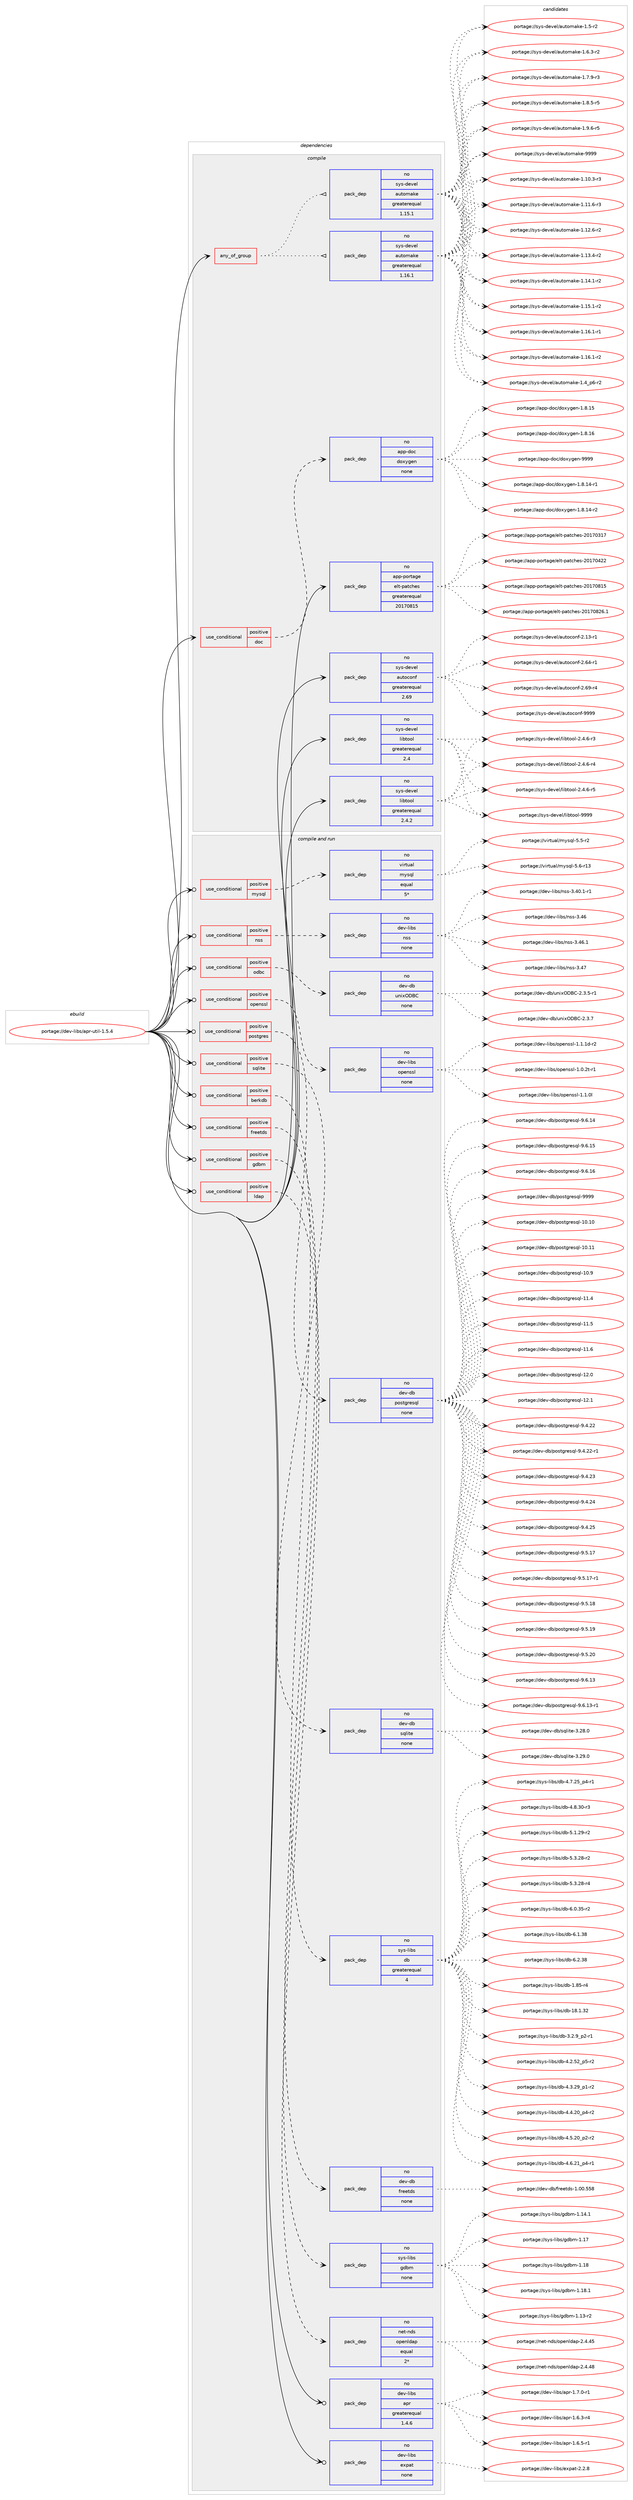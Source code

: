 digraph prolog {

# *************
# Graph options
# *************

newrank=true;
concentrate=true;
compound=true;
graph [rankdir=LR,fontname=Helvetica,fontsize=10,ranksep=1.5];#, ranksep=2.5, nodesep=0.2];
edge  [arrowhead=vee];
node  [fontname=Helvetica,fontsize=10];

# **********
# The ebuild
# **********

subgraph cluster_leftcol {
color=gray;
rank=same;
label=<<i>ebuild</i>>;
id [label="portage://dev-libs/apr-util-1.5.4", color=red, width=4, href="../dev-libs/apr-util-1.5.4.svg"];
}

# ****************
# The dependencies
# ****************

subgraph cluster_midcol {
color=gray;
label=<<i>dependencies</i>>;
subgraph cluster_compile {
fillcolor="#eeeeee";
style=filled;
label=<<i>compile</i>>;
subgraph any2835 {
dependency97700 [label=<<TABLE BORDER="0" CELLBORDER="1" CELLSPACING="0" CELLPADDING="4"><TR><TD CELLPADDING="10">any_of_group</TD></TR></TABLE>>, shape=none, color=red];subgraph pack74445 {
dependency97701 [label=<<TABLE BORDER="0" CELLBORDER="1" CELLSPACING="0" CELLPADDING="4" WIDTH="220"><TR><TD ROWSPAN="6" CELLPADDING="30">pack_dep</TD></TR><TR><TD WIDTH="110">no</TD></TR><TR><TD>sys-devel</TD></TR><TR><TD>automake</TD></TR><TR><TD>greaterequal</TD></TR><TR><TD>1.16.1</TD></TR></TABLE>>, shape=none, color=blue];
}
dependency97700:e -> dependency97701:w [weight=20,style="dotted",arrowhead="oinv"];
subgraph pack74446 {
dependency97702 [label=<<TABLE BORDER="0" CELLBORDER="1" CELLSPACING="0" CELLPADDING="4" WIDTH="220"><TR><TD ROWSPAN="6" CELLPADDING="30">pack_dep</TD></TR><TR><TD WIDTH="110">no</TD></TR><TR><TD>sys-devel</TD></TR><TR><TD>automake</TD></TR><TR><TD>greaterequal</TD></TR><TR><TD>1.15.1</TD></TR></TABLE>>, shape=none, color=blue];
}
dependency97700:e -> dependency97702:w [weight=20,style="dotted",arrowhead="oinv"];
}
id:e -> dependency97700:w [weight=20,style="solid",arrowhead="vee"];
subgraph cond20361 {
dependency97703 [label=<<TABLE BORDER="0" CELLBORDER="1" CELLSPACING="0" CELLPADDING="4"><TR><TD ROWSPAN="3" CELLPADDING="10">use_conditional</TD></TR><TR><TD>positive</TD></TR><TR><TD>doc</TD></TR></TABLE>>, shape=none, color=red];
subgraph pack74447 {
dependency97704 [label=<<TABLE BORDER="0" CELLBORDER="1" CELLSPACING="0" CELLPADDING="4" WIDTH="220"><TR><TD ROWSPAN="6" CELLPADDING="30">pack_dep</TD></TR><TR><TD WIDTH="110">no</TD></TR><TR><TD>app-doc</TD></TR><TR><TD>doxygen</TD></TR><TR><TD>none</TD></TR><TR><TD></TD></TR></TABLE>>, shape=none, color=blue];
}
dependency97703:e -> dependency97704:w [weight=20,style="dashed",arrowhead="vee"];
}
id:e -> dependency97703:w [weight=20,style="solid",arrowhead="vee"];
subgraph pack74448 {
dependency97705 [label=<<TABLE BORDER="0" CELLBORDER="1" CELLSPACING="0" CELLPADDING="4" WIDTH="220"><TR><TD ROWSPAN="6" CELLPADDING="30">pack_dep</TD></TR><TR><TD WIDTH="110">no</TD></TR><TR><TD>app-portage</TD></TR><TR><TD>elt-patches</TD></TR><TR><TD>greaterequal</TD></TR><TR><TD>20170815</TD></TR></TABLE>>, shape=none, color=blue];
}
id:e -> dependency97705:w [weight=20,style="solid",arrowhead="vee"];
subgraph pack74449 {
dependency97706 [label=<<TABLE BORDER="0" CELLBORDER="1" CELLSPACING="0" CELLPADDING="4" WIDTH="220"><TR><TD ROWSPAN="6" CELLPADDING="30">pack_dep</TD></TR><TR><TD WIDTH="110">no</TD></TR><TR><TD>sys-devel</TD></TR><TR><TD>autoconf</TD></TR><TR><TD>greaterequal</TD></TR><TR><TD>2.69</TD></TR></TABLE>>, shape=none, color=blue];
}
id:e -> dependency97706:w [weight=20,style="solid",arrowhead="vee"];
subgraph pack74450 {
dependency97707 [label=<<TABLE BORDER="0" CELLBORDER="1" CELLSPACING="0" CELLPADDING="4" WIDTH="220"><TR><TD ROWSPAN="6" CELLPADDING="30">pack_dep</TD></TR><TR><TD WIDTH="110">no</TD></TR><TR><TD>sys-devel</TD></TR><TR><TD>libtool</TD></TR><TR><TD>greaterequal</TD></TR><TR><TD>2.4</TD></TR></TABLE>>, shape=none, color=blue];
}
id:e -> dependency97707:w [weight=20,style="solid",arrowhead="vee"];
subgraph pack74451 {
dependency97708 [label=<<TABLE BORDER="0" CELLBORDER="1" CELLSPACING="0" CELLPADDING="4" WIDTH="220"><TR><TD ROWSPAN="6" CELLPADDING="30">pack_dep</TD></TR><TR><TD WIDTH="110">no</TD></TR><TR><TD>sys-devel</TD></TR><TR><TD>libtool</TD></TR><TR><TD>greaterequal</TD></TR><TR><TD>2.4.2</TD></TR></TABLE>>, shape=none, color=blue];
}
id:e -> dependency97708:w [weight=20,style="solid",arrowhead="vee"];
}
subgraph cluster_compileandrun {
fillcolor="#eeeeee";
style=filled;
label=<<i>compile and run</i>>;
subgraph cond20362 {
dependency97709 [label=<<TABLE BORDER="0" CELLBORDER="1" CELLSPACING="0" CELLPADDING="4"><TR><TD ROWSPAN="3" CELLPADDING="10">use_conditional</TD></TR><TR><TD>positive</TD></TR><TR><TD>berkdb</TD></TR></TABLE>>, shape=none, color=red];
subgraph pack74452 {
dependency97710 [label=<<TABLE BORDER="0" CELLBORDER="1" CELLSPACING="0" CELLPADDING="4" WIDTH="220"><TR><TD ROWSPAN="6" CELLPADDING="30">pack_dep</TD></TR><TR><TD WIDTH="110">no</TD></TR><TR><TD>sys-libs</TD></TR><TR><TD>db</TD></TR><TR><TD>greaterequal</TD></TR><TR><TD>4</TD></TR></TABLE>>, shape=none, color=blue];
}
dependency97709:e -> dependency97710:w [weight=20,style="dashed",arrowhead="vee"];
}
id:e -> dependency97709:w [weight=20,style="solid",arrowhead="odotvee"];
subgraph cond20363 {
dependency97711 [label=<<TABLE BORDER="0" CELLBORDER="1" CELLSPACING="0" CELLPADDING="4"><TR><TD ROWSPAN="3" CELLPADDING="10">use_conditional</TD></TR><TR><TD>positive</TD></TR><TR><TD>freetds</TD></TR></TABLE>>, shape=none, color=red];
subgraph pack74453 {
dependency97712 [label=<<TABLE BORDER="0" CELLBORDER="1" CELLSPACING="0" CELLPADDING="4" WIDTH="220"><TR><TD ROWSPAN="6" CELLPADDING="30">pack_dep</TD></TR><TR><TD WIDTH="110">no</TD></TR><TR><TD>dev-db</TD></TR><TR><TD>freetds</TD></TR><TR><TD>none</TD></TR><TR><TD></TD></TR></TABLE>>, shape=none, color=blue];
}
dependency97711:e -> dependency97712:w [weight=20,style="dashed",arrowhead="vee"];
}
id:e -> dependency97711:w [weight=20,style="solid",arrowhead="odotvee"];
subgraph cond20364 {
dependency97713 [label=<<TABLE BORDER="0" CELLBORDER="1" CELLSPACING="0" CELLPADDING="4"><TR><TD ROWSPAN="3" CELLPADDING="10">use_conditional</TD></TR><TR><TD>positive</TD></TR><TR><TD>gdbm</TD></TR></TABLE>>, shape=none, color=red];
subgraph pack74454 {
dependency97714 [label=<<TABLE BORDER="0" CELLBORDER="1" CELLSPACING="0" CELLPADDING="4" WIDTH="220"><TR><TD ROWSPAN="6" CELLPADDING="30">pack_dep</TD></TR><TR><TD WIDTH="110">no</TD></TR><TR><TD>sys-libs</TD></TR><TR><TD>gdbm</TD></TR><TR><TD>none</TD></TR><TR><TD></TD></TR></TABLE>>, shape=none, color=blue];
}
dependency97713:e -> dependency97714:w [weight=20,style="dashed",arrowhead="vee"];
}
id:e -> dependency97713:w [weight=20,style="solid",arrowhead="odotvee"];
subgraph cond20365 {
dependency97715 [label=<<TABLE BORDER="0" CELLBORDER="1" CELLSPACING="0" CELLPADDING="4"><TR><TD ROWSPAN="3" CELLPADDING="10">use_conditional</TD></TR><TR><TD>positive</TD></TR><TR><TD>ldap</TD></TR></TABLE>>, shape=none, color=red];
subgraph pack74455 {
dependency97716 [label=<<TABLE BORDER="0" CELLBORDER="1" CELLSPACING="0" CELLPADDING="4" WIDTH="220"><TR><TD ROWSPAN="6" CELLPADDING="30">pack_dep</TD></TR><TR><TD WIDTH="110">no</TD></TR><TR><TD>net-nds</TD></TR><TR><TD>openldap</TD></TR><TR><TD>equal</TD></TR><TR><TD>2*</TD></TR></TABLE>>, shape=none, color=blue];
}
dependency97715:e -> dependency97716:w [weight=20,style="dashed",arrowhead="vee"];
}
id:e -> dependency97715:w [weight=20,style="solid",arrowhead="odotvee"];
subgraph cond20366 {
dependency97717 [label=<<TABLE BORDER="0" CELLBORDER="1" CELLSPACING="0" CELLPADDING="4"><TR><TD ROWSPAN="3" CELLPADDING="10">use_conditional</TD></TR><TR><TD>positive</TD></TR><TR><TD>mysql</TD></TR></TABLE>>, shape=none, color=red];
subgraph pack74456 {
dependency97718 [label=<<TABLE BORDER="0" CELLBORDER="1" CELLSPACING="0" CELLPADDING="4" WIDTH="220"><TR><TD ROWSPAN="6" CELLPADDING="30">pack_dep</TD></TR><TR><TD WIDTH="110">no</TD></TR><TR><TD>virtual</TD></TR><TR><TD>mysql</TD></TR><TR><TD>equal</TD></TR><TR><TD>5*</TD></TR></TABLE>>, shape=none, color=blue];
}
dependency97717:e -> dependency97718:w [weight=20,style="dashed",arrowhead="vee"];
}
id:e -> dependency97717:w [weight=20,style="solid",arrowhead="odotvee"];
subgraph cond20367 {
dependency97719 [label=<<TABLE BORDER="0" CELLBORDER="1" CELLSPACING="0" CELLPADDING="4"><TR><TD ROWSPAN="3" CELLPADDING="10">use_conditional</TD></TR><TR><TD>positive</TD></TR><TR><TD>nss</TD></TR></TABLE>>, shape=none, color=red];
subgraph pack74457 {
dependency97720 [label=<<TABLE BORDER="0" CELLBORDER="1" CELLSPACING="0" CELLPADDING="4" WIDTH="220"><TR><TD ROWSPAN="6" CELLPADDING="30">pack_dep</TD></TR><TR><TD WIDTH="110">no</TD></TR><TR><TD>dev-libs</TD></TR><TR><TD>nss</TD></TR><TR><TD>none</TD></TR><TR><TD></TD></TR></TABLE>>, shape=none, color=blue];
}
dependency97719:e -> dependency97720:w [weight=20,style="dashed",arrowhead="vee"];
}
id:e -> dependency97719:w [weight=20,style="solid",arrowhead="odotvee"];
subgraph cond20368 {
dependency97721 [label=<<TABLE BORDER="0" CELLBORDER="1" CELLSPACING="0" CELLPADDING="4"><TR><TD ROWSPAN="3" CELLPADDING="10">use_conditional</TD></TR><TR><TD>positive</TD></TR><TR><TD>odbc</TD></TR></TABLE>>, shape=none, color=red];
subgraph pack74458 {
dependency97722 [label=<<TABLE BORDER="0" CELLBORDER="1" CELLSPACING="0" CELLPADDING="4" WIDTH="220"><TR><TD ROWSPAN="6" CELLPADDING="30">pack_dep</TD></TR><TR><TD WIDTH="110">no</TD></TR><TR><TD>dev-db</TD></TR><TR><TD>unixODBC</TD></TR><TR><TD>none</TD></TR><TR><TD></TD></TR></TABLE>>, shape=none, color=blue];
}
dependency97721:e -> dependency97722:w [weight=20,style="dashed",arrowhead="vee"];
}
id:e -> dependency97721:w [weight=20,style="solid",arrowhead="odotvee"];
subgraph cond20369 {
dependency97723 [label=<<TABLE BORDER="0" CELLBORDER="1" CELLSPACING="0" CELLPADDING="4"><TR><TD ROWSPAN="3" CELLPADDING="10">use_conditional</TD></TR><TR><TD>positive</TD></TR><TR><TD>openssl</TD></TR></TABLE>>, shape=none, color=red];
subgraph pack74459 {
dependency97724 [label=<<TABLE BORDER="0" CELLBORDER="1" CELLSPACING="0" CELLPADDING="4" WIDTH="220"><TR><TD ROWSPAN="6" CELLPADDING="30">pack_dep</TD></TR><TR><TD WIDTH="110">no</TD></TR><TR><TD>dev-libs</TD></TR><TR><TD>openssl</TD></TR><TR><TD>none</TD></TR><TR><TD></TD></TR></TABLE>>, shape=none, color=blue];
}
dependency97723:e -> dependency97724:w [weight=20,style="dashed",arrowhead="vee"];
}
id:e -> dependency97723:w [weight=20,style="solid",arrowhead="odotvee"];
subgraph cond20370 {
dependency97725 [label=<<TABLE BORDER="0" CELLBORDER="1" CELLSPACING="0" CELLPADDING="4"><TR><TD ROWSPAN="3" CELLPADDING="10">use_conditional</TD></TR><TR><TD>positive</TD></TR><TR><TD>postgres</TD></TR></TABLE>>, shape=none, color=red];
subgraph pack74460 {
dependency97726 [label=<<TABLE BORDER="0" CELLBORDER="1" CELLSPACING="0" CELLPADDING="4" WIDTH="220"><TR><TD ROWSPAN="6" CELLPADDING="30">pack_dep</TD></TR><TR><TD WIDTH="110">no</TD></TR><TR><TD>dev-db</TD></TR><TR><TD>postgresql</TD></TR><TR><TD>none</TD></TR><TR><TD></TD></TR></TABLE>>, shape=none, color=blue];
}
dependency97725:e -> dependency97726:w [weight=20,style="dashed",arrowhead="vee"];
}
id:e -> dependency97725:w [weight=20,style="solid",arrowhead="odotvee"];
subgraph cond20371 {
dependency97727 [label=<<TABLE BORDER="0" CELLBORDER="1" CELLSPACING="0" CELLPADDING="4"><TR><TD ROWSPAN="3" CELLPADDING="10">use_conditional</TD></TR><TR><TD>positive</TD></TR><TR><TD>sqlite</TD></TR></TABLE>>, shape=none, color=red];
subgraph pack74461 {
dependency97728 [label=<<TABLE BORDER="0" CELLBORDER="1" CELLSPACING="0" CELLPADDING="4" WIDTH="220"><TR><TD ROWSPAN="6" CELLPADDING="30">pack_dep</TD></TR><TR><TD WIDTH="110">no</TD></TR><TR><TD>dev-db</TD></TR><TR><TD>sqlite</TD></TR><TR><TD>none</TD></TR><TR><TD></TD></TR></TABLE>>, shape=none, color=blue];
}
dependency97727:e -> dependency97728:w [weight=20,style="dashed",arrowhead="vee"];
}
id:e -> dependency97727:w [weight=20,style="solid",arrowhead="odotvee"];
subgraph pack74462 {
dependency97729 [label=<<TABLE BORDER="0" CELLBORDER="1" CELLSPACING="0" CELLPADDING="4" WIDTH="220"><TR><TD ROWSPAN="6" CELLPADDING="30">pack_dep</TD></TR><TR><TD WIDTH="110">no</TD></TR><TR><TD>dev-libs</TD></TR><TR><TD>apr</TD></TR><TR><TD>greaterequal</TD></TR><TR><TD>1.4.6</TD></TR></TABLE>>, shape=none, color=blue];
}
id:e -> dependency97729:w [weight=20,style="solid",arrowhead="odotvee"];
subgraph pack74463 {
dependency97730 [label=<<TABLE BORDER="0" CELLBORDER="1" CELLSPACING="0" CELLPADDING="4" WIDTH="220"><TR><TD ROWSPAN="6" CELLPADDING="30">pack_dep</TD></TR><TR><TD WIDTH="110">no</TD></TR><TR><TD>dev-libs</TD></TR><TR><TD>expat</TD></TR><TR><TD>none</TD></TR><TR><TD></TD></TR></TABLE>>, shape=none, color=blue];
}
id:e -> dependency97730:w [weight=20,style="solid",arrowhead="odotvee"];
}
subgraph cluster_run {
fillcolor="#eeeeee";
style=filled;
label=<<i>run</i>>;
}
}

# **************
# The candidates
# **************

subgraph cluster_choices {
rank=same;
color=gray;
label=<<i>candidates</i>>;

subgraph choice74445 {
color=black;
nodesep=1;
choiceportage11512111545100101118101108479711711611110997107101454946494846514511451 [label="portage://sys-devel/automake-1.10.3-r3", color=red, width=4,href="../sys-devel/automake-1.10.3-r3.svg"];
choiceportage11512111545100101118101108479711711611110997107101454946494946544511451 [label="portage://sys-devel/automake-1.11.6-r3", color=red, width=4,href="../sys-devel/automake-1.11.6-r3.svg"];
choiceportage11512111545100101118101108479711711611110997107101454946495046544511450 [label="portage://sys-devel/automake-1.12.6-r2", color=red, width=4,href="../sys-devel/automake-1.12.6-r2.svg"];
choiceportage11512111545100101118101108479711711611110997107101454946495146524511450 [label="portage://sys-devel/automake-1.13.4-r2", color=red, width=4,href="../sys-devel/automake-1.13.4-r2.svg"];
choiceportage11512111545100101118101108479711711611110997107101454946495246494511450 [label="portage://sys-devel/automake-1.14.1-r2", color=red, width=4,href="../sys-devel/automake-1.14.1-r2.svg"];
choiceportage11512111545100101118101108479711711611110997107101454946495346494511450 [label="portage://sys-devel/automake-1.15.1-r2", color=red, width=4,href="../sys-devel/automake-1.15.1-r2.svg"];
choiceportage11512111545100101118101108479711711611110997107101454946495446494511449 [label="portage://sys-devel/automake-1.16.1-r1", color=red, width=4,href="../sys-devel/automake-1.16.1-r1.svg"];
choiceportage11512111545100101118101108479711711611110997107101454946495446494511450 [label="portage://sys-devel/automake-1.16.1-r2", color=red, width=4,href="../sys-devel/automake-1.16.1-r2.svg"];
choiceportage115121115451001011181011084797117116111109971071014549465295112544511450 [label="portage://sys-devel/automake-1.4_p6-r2", color=red, width=4,href="../sys-devel/automake-1.4_p6-r2.svg"];
choiceportage11512111545100101118101108479711711611110997107101454946534511450 [label="portage://sys-devel/automake-1.5-r2", color=red, width=4,href="../sys-devel/automake-1.5-r2.svg"];
choiceportage115121115451001011181011084797117116111109971071014549465446514511450 [label="portage://sys-devel/automake-1.6.3-r2", color=red, width=4,href="../sys-devel/automake-1.6.3-r2.svg"];
choiceportage115121115451001011181011084797117116111109971071014549465546574511451 [label="portage://sys-devel/automake-1.7.9-r3", color=red, width=4,href="../sys-devel/automake-1.7.9-r3.svg"];
choiceportage115121115451001011181011084797117116111109971071014549465646534511453 [label="portage://sys-devel/automake-1.8.5-r5", color=red, width=4,href="../sys-devel/automake-1.8.5-r5.svg"];
choiceportage115121115451001011181011084797117116111109971071014549465746544511453 [label="portage://sys-devel/automake-1.9.6-r5", color=red, width=4,href="../sys-devel/automake-1.9.6-r5.svg"];
choiceportage115121115451001011181011084797117116111109971071014557575757 [label="portage://sys-devel/automake-9999", color=red, width=4,href="../sys-devel/automake-9999.svg"];
dependency97701:e -> choiceportage11512111545100101118101108479711711611110997107101454946494846514511451:w [style=dotted,weight="100"];
dependency97701:e -> choiceportage11512111545100101118101108479711711611110997107101454946494946544511451:w [style=dotted,weight="100"];
dependency97701:e -> choiceportage11512111545100101118101108479711711611110997107101454946495046544511450:w [style=dotted,weight="100"];
dependency97701:e -> choiceportage11512111545100101118101108479711711611110997107101454946495146524511450:w [style=dotted,weight="100"];
dependency97701:e -> choiceportage11512111545100101118101108479711711611110997107101454946495246494511450:w [style=dotted,weight="100"];
dependency97701:e -> choiceportage11512111545100101118101108479711711611110997107101454946495346494511450:w [style=dotted,weight="100"];
dependency97701:e -> choiceportage11512111545100101118101108479711711611110997107101454946495446494511449:w [style=dotted,weight="100"];
dependency97701:e -> choiceportage11512111545100101118101108479711711611110997107101454946495446494511450:w [style=dotted,weight="100"];
dependency97701:e -> choiceportage115121115451001011181011084797117116111109971071014549465295112544511450:w [style=dotted,weight="100"];
dependency97701:e -> choiceportage11512111545100101118101108479711711611110997107101454946534511450:w [style=dotted,weight="100"];
dependency97701:e -> choiceportage115121115451001011181011084797117116111109971071014549465446514511450:w [style=dotted,weight="100"];
dependency97701:e -> choiceportage115121115451001011181011084797117116111109971071014549465546574511451:w [style=dotted,weight="100"];
dependency97701:e -> choiceportage115121115451001011181011084797117116111109971071014549465646534511453:w [style=dotted,weight="100"];
dependency97701:e -> choiceportage115121115451001011181011084797117116111109971071014549465746544511453:w [style=dotted,weight="100"];
dependency97701:e -> choiceportage115121115451001011181011084797117116111109971071014557575757:w [style=dotted,weight="100"];
}
subgraph choice74446 {
color=black;
nodesep=1;
choiceportage11512111545100101118101108479711711611110997107101454946494846514511451 [label="portage://sys-devel/automake-1.10.3-r3", color=red, width=4,href="../sys-devel/automake-1.10.3-r3.svg"];
choiceportage11512111545100101118101108479711711611110997107101454946494946544511451 [label="portage://sys-devel/automake-1.11.6-r3", color=red, width=4,href="../sys-devel/automake-1.11.6-r3.svg"];
choiceportage11512111545100101118101108479711711611110997107101454946495046544511450 [label="portage://sys-devel/automake-1.12.6-r2", color=red, width=4,href="../sys-devel/automake-1.12.6-r2.svg"];
choiceportage11512111545100101118101108479711711611110997107101454946495146524511450 [label="portage://sys-devel/automake-1.13.4-r2", color=red, width=4,href="../sys-devel/automake-1.13.4-r2.svg"];
choiceportage11512111545100101118101108479711711611110997107101454946495246494511450 [label="portage://sys-devel/automake-1.14.1-r2", color=red, width=4,href="../sys-devel/automake-1.14.1-r2.svg"];
choiceportage11512111545100101118101108479711711611110997107101454946495346494511450 [label="portage://sys-devel/automake-1.15.1-r2", color=red, width=4,href="../sys-devel/automake-1.15.1-r2.svg"];
choiceportage11512111545100101118101108479711711611110997107101454946495446494511449 [label="portage://sys-devel/automake-1.16.1-r1", color=red, width=4,href="../sys-devel/automake-1.16.1-r1.svg"];
choiceportage11512111545100101118101108479711711611110997107101454946495446494511450 [label="portage://sys-devel/automake-1.16.1-r2", color=red, width=4,href="../sys-devel/automake-1.16.1-r2.svg"];
choiceportage115121115451001011181011084797117116111109971071014549465295112544511450 [label="portage://sys-devel/automake-1.4_p6-r2", color=red, width=4,href="../sys-devel/automake-1.4_p6-r2.svg"];
choiceportage11512111545100101118101108479711711611110997107101454946534511450 [label="portage://sys-devel/automake-1.5-r2", color=red, width=4,href="../sys-devel/automake-1.5-r2.svg"];
choiceportage115121115451001011181011084797117116111109971071014549465446514511450 [label="portage://sys-devel/automake-1.6.3-r2", color=red, width=4,href="../sys-devel/automake-1.6.3-r2.svg"];
choiceportage115121115451001011181011084797117116111109971071014549465546574511451 [label="portage://sys-devel/automake-1.7.9-r3", color=red, width=4,href="../sys-devel/automake-1.7.9-r3.svg"];
choiceportage115121115451001011181011084797117116111109971071014549465646534511453 [label="portage://sys-devel/automake-1.8.5-r5", color=red, width=4,href="../sys-devel/automake-1.8.5-r5.svg"];
choiceportage115121115451001011181011084797117116111109971071014549465746544511453 [label="portage://sys-devel/automake-1.9.6-r5", color=red, width=4,href="../sys-devel/automake-1.9.6-r5.svg"];
choiceportage115121115451001011181011084797117116111109971071014557575757 [label="portage://sys-devel/automake-9999", color=red, width=4,href="../sys-devel/automake-9999.svg"];
dependency97702:e -> choiceportage11512111545100101118101108479711711611110997107101454946494846514511451:w [style=dotted,weight="100"];
dependency97702:e -> choiceportage11512111545100101118101108479711711611110997107101454946494946544511451:w [style=dotted,weight="100"];
dependency97702:e -> choiceportage11512111545100101118101108479711711611110997107101454946495046544511450:w [style=dotted,weight="100"];
dependency97702:e -> choiceportage11512111545100101118101108479711711611110997107101454946495146524511450:w [style=dotted,weight="100"];
dependency97702:e -> choiceportage11512111545100101118101108479711711611110997107101454946495246494511450:w [style=dotted,weight="100"];
dependency97702:e -> choiceportage11512111545100101118101108479711711611110997107101454946495346494511450:w [style=dotted,weight="100"];
dependency97702:e -> choiceportage11512111545100101118101108479711711611110997107101454946495446494511449:w [style=dotted,weight="100"];
dependency97702:e -> choiceportage11512111545100101118101108479711711611110997107101454946495446494511450:w [style=dotted,weight="100"];
dependency97702:e -> choiceportage115121115451001011181011084797117116111109971071014549465295112544511450:w [style=dotted,weight="100"];
dependency97702:e -> choiceportage11512111545100101118101108479711711611110997107101454946534511450:w [style=dotted,weight="100"];
dependency97702:e -> choiceportage115121115451001011181011084797117116111109971071014549465446514511450:w [style=dotted,weight="100"];
dependency97702:e -> choiceportage115121115451001011181011084797117116111109971071014549465546574511451:w [style=dotted,weight="100"];
dependency97702:e -> choiceportage115121115451001011181011084797117116111109971071014549465646534511453:w [style=dotted,weight="100"];
dependency97702:e -> choiceportage115121115451001011181011084797117116111109971071014549465746544511453:w [style=dotted,weight="100"];
dependency97702:e -> choiceportage115121115451001011181011084797117116111109971071014557575757:w [style=dotted,weight="100"];
}
subgraph choice74447 {
color=black;
nodesep=1;
choiceportage97112112451001119947100111120121103101110454946564649524511449 [label="portage://app-doc/doxygen-1.8.14-r1", color=red, width=4,href="../app-doc/doxygen-1.8.14-r1.svg"];
choiceportage97112112451001119947100111120121103101110454946564649524511450 [label="portage://app-doc/doxygen-1.8.14-r2", color=red, width=4,href="../app-doc/doxygen-1.8.14-r2.svg"];
choiceportage9711211245100111994710011112012110310111045494656464953 [label="portage://app-doc/doxygen-1.8.15", color=red, width=4,href="../app-doc/doxygen-1.8.15.svg"];
choiceportage9711211245100111994710011112012110310111045494656464954 [label="portage://app-doc/doxygen-1.8.16", color=red, width=4,href="../app-doc/doxygen-1.8.16.svg"];
choiceportage971121124510011199471001111201211031011104557575757 [label="portage://app-doc/doxygen-9999", color=red, width=4,href="../app-doc/doxygen-9999.svg"];
dependency97704:e -> choiceportage97112112451001119947100111120121103101110454946564649524511449:w [style=dotted,weight="100"];
dependency97704:e -> choiceportage97112112451001119947100111120121103101110454946564649524511450:w [style=dotted,weight="100"];
dependency97704:e -> choiceportage9711211245100111994710011112012110310111045494656464953:w [style=dotted,weight="100"];
dependency97704:e -> choiceportage9711211245100111994710011112012110310111045494656464954:w [style=dotted,weight="100"];
dependency97704:e -> choiceportage971121124510011199471001111201211031011104557575757:w [style=dotted,weight="100"];
}
subgraph choice74448 {
color=black;
nodesep=1;
choiceportage97112112451121111141169710310147101108116451129711699104101115455048495548514955 [label="portage://app-portage/elt-patches-20170317", color=red, width=4,href="../app-portage/elt-patches-20170317.svg"];
choiceportage97112112451121111141169710310147101108116451129711699104101115455048495548525050 [label="portage://app-portage/elt-patches-20170422", color=red, width=4,href="../app-portage/elt-patches-20170422.svg"];
choiceportage97112112451121111141169710310147101108116451129711699104101115455048495548564953 [label="portage://app-portage/elt-patches-20170815", color=red, width=4,href="../app-portage/elt-patches-20170815.svg"];
choiceportage971121124511211111411697103101471011081164511297116991041011154550484955485650544649 [label="portage://app-portage/elt-patches-20170826.1", color=red, width=4,href="../app-portage/elt-patches-20170826.1.svg"];
dependency97705:e -> choiceportage97112112451121111141169710310147101108116451129711699104101115455048495548514955:w [style=dotted,weight="100"];
dependency97705:e -> choiceportage97112112451121111141169710310147101108116451129711699104101115455048495548525050:w [style=dotted,weight="100"];
dependency97705:e -> choiceportage97112112451121111141169710310147101108116451129711699104101115455048495548564953:w [style=dotted,weight="100"];
dependency97705:e -> choiceportage971121124511211111411697103101471011081164511297116991041011154550484955485650544649:w [style=dotted,weight="100"];
}
subgraph choice74449 {
color=black;
nodesep=1;
choiceportage1151211154510010111810110847971171161119911111010245504649514511449 [label="portage://sys-devel/autoconf-2.13-r1", color=red, width=4,href="../sys-devel/autoconf-2.13-r1.svg"];
choiceportage1151211154510010111810110847971171161119911111010245504654524511449 [label="portage://sys-devel/autoconf-2.64-r1", color=red, width=4,href="../sys-devel/autoconf-2.64-r1.svg"];
choiceportage1151211154510010111810110847971171161119911111010245504654574511452 [label="portage://sys-devel/autoconf-2.69-r4", color=red, width=4,href="../sys-devel/autoconf-2.69-r4.svg"];
choiceportage115121115451001011181011084797117116111991111101024557575757 [label="portage://sys-devel/autoconf-9999", color=red, width=4,href="../sys-devel/autoconf-9999.svg"];
dependency97706:e -> choiceportage1151211154510010111810110847971171161119911111010245504649514511449:w [style=dotted,weight="100"];
dependency97706:e -> choiceportage1151211154510010111810110847971171161119911111010245504654524511449:w [style=dotted,weight="100"];
dependency97706:e -> choiceportage1151211154510010111810110847971171161119911111010245504654574511452:w [style=dotted,weight="100"];
dependency97706:e -> choiceportage115121115451001011181011084797117116111991111101024557575757:w [style=dotted,weight="100"];
}
subgraph choice74450 {
color=black;
nodesep=1;
choiceportage1151211154510010111810110847108105981161111111084550465246544511451 [label="portage://sys-devel/libtool-2.4.6-r3", color=red, width=4,href="../sys-devel/libtool-2.4.6-r3.svg"];
choiceportage1151211154510010111810110847108105981161111111084550465246544511452 [label="portage://sys-devel/libtool-2.4.6-r4", color=red, width=4,href="../sys-devel/libtool-2.4.6-r4.svg"];
choiceportage1151211154510010111810110847108105981161111111084550465246544511453 [label="portage://sys-devel/libtool-2.4.6-r5", color=red, width=4,href="../sys-devel/libtool-2.4.6-r5.svg"];
choiceportage1151211154510010111810110847108105981161111111084557575757 [label="portage://sys-devel/libtool-9999", color=red, width=4,href="../sys-devel/libtool-9999.svg"];
dependency97707:e -> choiceportage1151211154510010111810110847108105981161111111084550465246544511451:w [style=dotted,weight="100"];
dependency97707:e -> choiceportage1151211154510010111810110847108105981161111111084550465246544511452:w [style=dotted,weight="100"];
dependency97707:e -> choiceportage1151211154510010111810110847108105981161111111084550465246544511453:w [style=dotted,weight="100"];
dependency97707:e -> choiceportage1151211154510010111810110847108105981161111111084557575757:w [style=dotted,weight="100"];
}
subgraph choice74451 {
color=black;
nodesep=1;
choiceportage1151211154510010111810110847108105981161111111084550465246544511451 [label="portage://sys-devel/libtool-2.4.6-r3", color=red, width=4,href="../sys-devel/libtool-2.4.6-r3.svg"];
choiceportage1151211154510010111810110847108105981161111111084550465246544511452 [label="portage://sys-devel/libtool-2.4.6-r4", color=red, width=4,href="../sys-devel/libtool-2.4.6-r4.svg"];
choiceportage1151211154510010111810110847108105981161111111084550465246544511453 [label="portage://sys-devel/libtool-2.4.6-r5", color=red, width=4,href="../sys-devel/libtool-2.4.6-r5.svg"];
choiceportage1151211154510010111810110847108105981161111111084557575757 [label="portage://sys-devel/libtool-9999", color=red, width=4,href="../sys-devel/libtool-9999.svg"];
dependency97708:e -> choiceportage1151211154510010111810110847108105981161111111084550465246544511451:w [style=dotted,weight="100"];
dependency97708:e -> choiceportage1151211154510010111810110847108105981161111111084550465246544511452:w [style=dotted,weight="100"];
dependency97708:e -> choiceportage1151211154510010111810110847108105981161111111084550465246544511453:w [style=dotted,weight="100"];
dependency97708:e -> choiceportage1151211154510010111810110847108105981161111111084557575757:w [style=dotted,weight="100"];
}
subgraph choice74452 {
color=black;
nodesep=1;
choiceportage1151211154510810598115471009845494656534511452 [label="portage://sys-libs/db-1.85-r4", color=red, width=4,href="../sys-libs/db-1.85-r4.svg"];
choiceportage115121115451081059811547100984549564649465150 [label="portage://sys-libs/db-18.1.32", color=red, width=4,href="../sys-libs/db-18.1.32.svg"];
choiceportage1151211154510810598115471009845514650465795112504511449 [label="portage://sys-libs/db-3.2.9_p2-r1", color=red, width=4,href="../sys-libs/db-3.2.9_p2-r1.svg"];
choiceportage115121115451081059811547100984552465046535095112534511450 [label="portage://sys-libs/db-4.2.52_p5-r2", color=red, width=4,href="../sys-libs/db-4.2.52_p5-r2.svg"];
choiceportage115121115451081059811547100984552465146505795112494511450 [label="portage://sys-libs/db-4.3.29_p1-r2", color=red, width=4,href="../sys-libs/db-4.3.29_p1-r2.svg"];
choiceportage115121115451081059811547100984552465246504895112524511450 [label="portage://sys-libs/db-4.4.20_p4-r2", color=red, width=4,href="../sys-libs/db-4.4.20_p4-r2.svg"];
choiceportage115121115451081059811547100984552465346504895112504511450 [label="portage://sys-libs/db-4.5.20_p2-r2", color=red, width=4,href="../sys-libs/db-4.5.20_p2-r2.svg"];
choiceportage115121115451081059811547100984552465446504995112524511449 [label="portage://sys-libs/db-4.6.21_p4-r1", color=red, width=4,href="../sys-libs/db-4.6.21_p4-r1.svg"];
choiceportage115121115451081059811547100984552465546505395112524511449 [label="portage://sys-libs/db-4.7.25_p4-r1", color=red, width=4,href="../sys-libs/db-4.7.25_p4-r1.svg"];
choiceportage11512111545108105981154710098455246564651484511451 [label="portage://sys-libs/db-4.8.30-r3", color=red, width=4,href="../sys-libs/db-4.8.30-r3.svg"];
choiceportage11512111545108105981154710098455346494650574511450 [label="portage://sys-libs/db-5.1.29-r2", color=red, width=4,href="../sys-libs/db-5.1.29-r2.svg"];
choiceportage11512111545108105981154710098455346514650564511450 [label="portage://sys-libs/db-5.3.28-r2", color=red, width=4,href="../sys-libs/db-5.3.28-r2.svg"];
choiceportage11512111545108105981154710098455346514650564511452 [label="portage://sys-libs/db-5.3.28-r4", color=red, width=4,href="../sys-libs/db-5.3.28-r4.svg"];
choiceportage11512111545108105981154710098455446484651534511450 [label="portage://sys-libs/db-6.0.35-r2", color=red, width=4,href="../sys-libs/db-6.0.35-r2.svg"];
choiceportage1151211154510810598115471009845544649465156 [label="portage://sys-libs/db-6.1.38", color=red, width=4,href="../sys-libs/db-6.1.38.svg"];
choiceportage1151211154510810598115471009845544650465156 [label="portage://sys-libs/db-6.2.38", color=red, width=4,href="../sys-libs/db-6.2.38.svg"];
dependency97710:e -> choiceportage1151211154510810598115471009845494656534511452:w [style=dotted,weight="100"];
dependency97710:e -> choiceportage115121115451081059811547100984549564649465150:w [style=dotted,weight="100"];
dependency97710:e -> choiceportage1151211154510810598115471009845514650465795112504511449:w [style=dotted,weight="100"];
dependency97710:e -> choiceportage115121115451081059811547100984552465046535095112534511450:w [style=dotted,weight="100"];
dependency97710:e -> choiceportage115121115451081059811547100984552465146505795112494511450:w [style=dotted,weight="100"];
dependency97710:e -> choiceportage115121115451081059811547100984552465246504895112524511450:w [style=dotted,weight="100"];
dependency97710:e -> choiceportage115121115451081059811547100984552465346504895112504511450:w [style=dotted,weight="100"];
dependency97710:e -> choiceportage115121115451081059811547100984552465446504995112524511449:w [style=dotted,weight="100"];
dependency97710:e -> choiceportage115121115451081059811547100984552465546505395112524511449:w [style=dotted,weight="100"];
dependency97710:e -> choiceportage11512111545108105981154710098455246564651484511451:w [style=dotted,weight="100"];
dependency97710:e -> choiceportage11512111545108105981154710098455346494650574511450:w [style=dotted,weight="100"];
dependency97710:e -> choiceportage11512111545108105981154710098455346514650564511450:w [style=dotted,weight="100"];
dependency97710:e -> choiceportage11512111545108105981154710098455346514650564511452:w [style=dotted,weight="100"];
dependency97710:e -> choiceportage11512111545108105981154710098455446484651534511450:w [style=dotted,weight="100"];
dependency97710:e -> choiceportage1151211154510810598115471009845544649465156:w [style=dotted,weight="100"];
dependency97710:e -> choiceportage1151211154510810598115471009845544650465156:w [style=dotted,weight="100"];
}
subgraph choice74453 {
color=black;
nodesep=1;
choiceportage100101118451009847102114101101116100115454946484846535356 [label="portage://dev-db/freetds-1.00.558", color=red, width=4,href="../dev-db/freetds-1.00.558.svg"];
dependency97712:e -> choiceportage100101118451009847102114101101116100115454946484846535356:w [style=dotted,weight="100"];
}
subgraph choice74454 {
color=black;
nodesep=1;
choiceportage1151211154510810598115471031009810945494649514511450 [label="portage://sys-libs/gdbm-1.13-r2", color=red, width=4,href="../sys-libs/gdbm-1.13-r2.svg"];
choiceportage1151211154510810598115471031009810945494649524649 [label="portage://sys-libs/gdbm-1.14.1", color=red, width=4,href="../sys-libs/gdbm-1.14.1.svg"];
choiceportage115121115451081059811547103100981094549464955 [label="portage://sys-libs/gdbm-1.17", color=red, width=4,href="../sys-libs/gdbm-1.17.svg"];
choiceportage115121115451081059811547103100981094549464956 [label="portage://sys-libs/gdbm-1.18", color=red, width=4,href="../sys-libs/gdbm-1.18.svg"];
choiceportage1151211154510810598115471031009810945494649564649 [label="portage://sys-libs/gdbm-1.18.1", color=red, width=4,href="../sys-libs/gdbm-1.18.1.svg"];
dependency97714:e -> choiceportage1151211154510810598115471031009810945494649514511450:w [style=dotted,weight="100"];
dependency97714:e -> choiceportage1151211154510810598115471031009810945494649524649:w [style=dotted,weight="100"];
dependency97714:e -> choiceportage115121115451081059811547103100981094549464955:w [style=dotted,weight="100"];
dependency97714:e -> choiceportage115121115451081059811547103100981094549464956:w [style=dotted,weight="100"];
dependency97714:e -> choiceportage1151211154510810598115471031009810945494649564649:w [style=dotted,weight="100"];
}
subgraph choice74455 {
color=black;
nodesep=1;
choiceportage11010111645110100115471111121011101081009711245504652465253 [label="portage://net-nds/openldap-2.4.45", color=red, width=4,href="../net-nds/openldap-2.4.45.svg"];
choiceportage11010111645110100115471111121011101081009711245504652465256 [label="portage://net-nds/openldap-2.4.48", color=red, width=4,href="../net-nds/openldap-2.4.48.svg"];
dependency97716:e -> choiceportage11010111645110100115471111121011101081009711245504652465253:w [style=dotted,weight="100"];
dependency97716:e -> choiceportage11010111645110100115471111121011101081009711245504652465256:w [style=dotted,weight="100"];
}
subgraph choice74456 {
color=black;
nodesep=1;
choiceportage1181051141161179710847109121115113108455346534511450 [label="portage://virtual/mysql-5.5-r2", color=red, width=4,href="../virtual/mysql-5.5-r2.svg"];
choiceportage118105114116117971084710912111511310845534654451144951 [label="portage://virtual/mysql-5.6-r13", color=red, width=4,href="../virtual/mysql-5.6-r13.svg"];
dependency97718:e -> choiceportage1181051141161179710847109121115113108455346534511450:w [style=dotted,weight="100"];
dependency97718:e -> choiceportage118105114116117971084710912111511310845534654451144951:w [style=dotted,weight="100"];
}
subgraph choice74457 {
color=black;
nodesep=1;
choiceportage100101118451081059811547110115115455146524846494511449 [label="portage://dev-libs/nss-3.40.1-r1", color=red, width=4,href="../dev-libs/nss-3.40.1-r1.svg"];
choiceportage1001011184510810598115471101151154551465254 [label="portage://dev-libs/nss-3.46", color=red, width=4,href="../dev-libs/nss-3.46.svg"];
choiceportage10010111845108105981154711011511545514652544649 [label="portage://dev-libs/nss-3.46.1", color=red, width=4,href="../dev-libs/nss-3.46.1.svg"];
choiceportage1001011184510810598115471101151154551465255 [label="portage://dev-libs/nss-3.47", color=red, width=4,href="../dev-libs/nss-3.47.svg"];
dependency97720:e -> choiceportage100101118451081059811547110115115455146524846494511449:w [style=dotted,weight="100"];
dependency97720:e -> choiceportage1001011184510810598115471101151154551465254:w [style=dotted,weight="100"];
dependency97720:e -> choiceportage10010111845108105981154711011511545514652544649:w [style=dotted,weight="100"];
dependency97720:e -> choiceportage1001011184510810598115471101151154551465255:w [style=dotted,weight="100"];
}
subgraph choice74458 {
color=black;
nodesep=1;
choiceportage100101118451009847117110105120796866674550465146534511449 [label="portage://dev-db/unixODBC-2.3.5-r1", color=red, width=4,href="../dev-db/unixODBC-2.3.5-r1.svg"];
choiceportage10010111845100984711711010512079686667455046514655 [label="portage://dev-db/unixODBC-2.3.7", color=red, width=4,href="../dev-db/unixODBC-2.3.7.svg"];
dependency97722:e -> choiceportage100101118451009847117110105120796866674550465146534511449:w [style=dotted,weight="100"];
dependency97722:e -> choiceportage10010111845100984711711010512079686667455046514655:w [style=dotted,weight="100"];
}
subgraph choice74459 {
color=black;
nodesep=1;
choiceportage1001011184510810598115471111121011101151151084549464846501164511449 [label="portage://dev-libs/openssl-1.0.2t-r1", color=red, width=4,href="../dev-libs/openssl-1.0.2t-r1.svg"];
choiceportage100101118451081059811547111112101110115115108454946494648108 [label="portage://dev-libs/openssl-1.1.0l", color=red, width=4,href="../dev-libs/openssl-1.1.0l.svg"];
choiceportage1001011184510810598115471111121011101151151084549464946491004511450 [label="portage://dev-libs/openssl-1.1.1d-r2", color=red, width=4,href="../dev-libs/openssl-1.1.1d-r2.svg"];
dependency97724:e -> choiceportage1001011184510810598115471111121011101151151084549464846501164511449:w [style=dotted,weight="100"];
dependency97724:e -> choiceportage100101118451081059811547111112101110115115108454946494648108:w [style=dotted,weight="100"];
dependency97724:e -> choiceportage1001011184510810598115471111121011101151151084549464946491004511450:w [style=dotted,weight="100"];
}
subgraph choice74460 {
color=black;
nodesep=1;
choiceportage100101118451009847112111115116103114101115113108454948464948 [label="portage://dev-db/postgresql-10.10", color=red, width=4,href="../dev-db/postgresql-10.10.svg"];
choiceportage100101118451009847112111115116103114101115113108454948464949 [label="portage://dev-db/postgresql-10.11", color=red, width=4,href="../dev-db/postgresql-10.11.svg"];
choiceportage1001011184510098471121111151161031141011151131084549484657 [label="portage://dev-db/postgresql-10.9", color=red, width=4,href="../dev-db/postgresql-10.9.svg"];
choiceportage1001011184510098471121111151161031141011151131084549494652 [label="portage://dev-db/postgresql-11.4", color=red, width=4,href="../dev-db/postgresql-11.4.svg"];
choiceportage1001011184510098471121111151161031141011151131084549494653 [label="portage://dev-db/postgresql-11.5", color=red, width=4,href="../dev-db/postgresql-11.5.svg"];
choiceportage1001011184510098471121111151161031141011151131084549494654 [label="portage://dev-db/postgresql-11.6", color=red, width=4,href="../dev-db/postgresql-11.6.svg"];
choiceportage1001011184510098471121111151161031141011151131084549504648 [label="portage://dev-db/postgresql-12.0", color=red, width=4,href="../dev-db/postgresql-12.0.svg"];
choiceportage1001011184510098471121111151161031141011151131084549504649 [label="portage://dev-db/postgresql-12.1", color=red, width=4,href="../dev-db/postgresql-12.1.svg"];
choiceportage10010111845100984711211111511610311410111511310845574652465050 [label="portage://dev-db/postgresql-9.4.22", color=red, width=4,href="../dev-db/postgresql-9.4.22.svg"];
choiceportage100101118451009847112111115116103114101115113108455746524650504511449 [label="portage://dev-db/postgresql-9.4.22-r1", color=red, width=4,href="../dev-db/postgresql-9.4.22-r1.svg"];
choiceportage10010111845100984711211111511610311410111511310845574652465051 [label="portage://dev-db/postgresql-9.4.23", color=red, width=4,href="../dev-db/postgresql-9.4.23.svg"];
choiceportage10010111845100984711211111511610311410111511310845574652465052 [label="portage://dev-db/postgresql-9.4.24", color=red, width=4,href="../dev-db/postgresql-9.4.24.svg"];
choiceportage10010111845100984711211111511610311410111511310845574652465053 [label="portage://dev-db/postgresql-9.4.25", color=red, width=4,href="../dev-db/postgresql-9.4.25.svg"];
choiceportage10010111845100984711211111511610311410111511310845574653464955 [label="portage://dev-db/postgresql-9.5.17", color=red, width=4,href="../dev-db/postgresql-9.5.17.svg"];
choiceportage100101118451009847112111115116103114101115113108455746534649554511449 [label="portage://dev-db/postgresql-9.5.17-r1", color=red, width=4,href="../dev-db/postgresql-9.5.17-r1.svg"];
choiceportage10010111845100984711211111511610311410111511310845574653464956 [label="portage://dev-db/postgresql-9.5.18", color=red, width=4,href="../dev-db/postgresql-9.5.18.svg"];
choiceportage10010111845100984711211111511610311410111511310845574653464957 [label="portage://dev-db/postgresql-9.5.19", color=red, width=4,href="../dev-db/postgresql-9.5.19.svg"];
choiceportage10010111845100984711211111511610311410111511310845574653465048 [label="portage://dev-db/postgresql-9.5.20", color=red, width=4,href="../dev-db/postgresql-9.5.20.svg"];
choiceportage10010111845100984711211111511610311410111511310845574654464951 [label="portage://dev-db/postgresql-9.6.13", color=red, width=4,href="../dev-db/postgresql-9.6.13.svg"];
choiceportage100101118451009847112111115116103114101115113108455746544649514511449 [label="portage://dev-db/postgresql-9.6.13-r1", color=red, width=4,href="../dev-db/postgresql-9.6.13-r1.svg"];
choiceportage10010111845100984711211111511610311410111511310845574654464952 [label="portage://dev-db/postgresql-9.6.14", color=red, width=4,href="../dev-db/postgresql-9.6.14.svg"];
choiceportage10010111845100984711211111511610311410111511310845574654464953 [label="portage://dev-db/postgresql-9.6.15", color=red, width=4,href="../dev-db/postgresql-9.6.15.svg"];
choiceportage10010111845100984711211111511610311410111511310845574654464954 [label="portage://dev-db/postgresql-9.6.16", color=red, width=4,href="../dev-db/postgresql-9.6.16.svg"];
choiceportage1001011184510098471121111151161031141011151131084557575757 [label="portage://dev-db/postgresql-9999", color=red, width=4,href="../dev-db/postgresql-9999.svg"];
dependency97726:e -> choiceportage100101118451009847112111115116103114101115113108454948464948:w [style=dotted,weight="100"];
dependency97726:e -> choiceportage100101118451009847112111115116103114101115113108454948464949:w [style=dotted,weight="100"];
dependency97726:e -> choiceportage1001011184510098471121111151161031141011151131084549484657:w [style=dotted,weight="100"];
dependency97726:e -> choiceportage1001011184510098471121111151161031141011151131084549494652:w [style=dotted,weight="100"];
dependency97726:e -> choiceportage1001011184510098471121111151161031141011151131084549494653:w [style=dotted,weight="100"];
dependency97726:e -> choiceportage1001011184510098471121111151161031141011151131084549494654:w [style=dotted,weight="100"];
dependency97726:e -> choiceportage1001011184510098471121111151161031141011151131084549504648:w [style=dotted,weight="100"];
dependency97726:e -> choiceportage1001011184510098471121111151161031141011151131084549504649:w [style=dotted,weight="100"];
dependency97726:e -> choiceportage10010111845100984711211111511610311410111511310845574652465050:w [style=dotted,weight="100"];
dependency97726:e -> choiceportage100101118451009847112111115116103114101115113108455746524650504511449:w [style=dotted,weight="100"];
dependency97726:e -> choiceportage10010111845100984711211111511610311410111511310845574652465051:w [style=dotted,weight="100"];
dependency97726:e -> choiceportage10010111845100984711211111511610311410111511310845574652465052:w [style=dotted,weight="100"];
dependency97726:e -> choiceportage10010111845100984711211111511610311410111511310845574652465053:w [style=dotted,weight="100"];
dependency97726:e -> choiceportage10010111845100984711211111511610311410111511310845574653464955:w [style=dotted,weight="100"];
dependency97726:e -> choiceportage100101118451009847112111115116103114101115113108455746534649554511449:w [style=dotted,weight="100"];
dependency97726:e -> choiceportage10010111845100984711211111511610311410111511310845574653464956:w [style=dotted,weight="100"];
dependency97726:e -> choiceportage10010111845100984711211111511610311410111511310845574653464957:w [style=dotted,weight="100"];
dependency97726:e -> choiceportage10010111845100984711211111511610311410111511310845574653465048:w [style=dotted,weight="100"];
dependency97726:e -> choiceportage10010111845100984711211111511610311410111511310845574654464951:w [style=dotted,weight="100"];
dependency97726:e -> choiceportage100101118451009847112111115116103114101115113108455746544649514511449:w [style=dotted,weight="100"];
dependency97726:e -> choiceportage10010111845100984711211111511610311410111511310845574654464952:w [style=dotted,weight="100"];
dependency97726:e -> choiceportage10010111845100984711211111511610311410111511310845574654464953:w [style=dotted,weight="100"];
dependency97726:e -> choiceportage10010111845100984711211111511610311410111511310845574654464954:w [style=dotted,weight="100"];
dependency97726:e -> choiceportage1001011184510098471121111151161031141011151131084557575757:w [style=dotted,weight="100"];
}
subgraph choice74461 {
color=black;
nodesep=1;
choiceportage10010111845100984711511310810511610145514650564648 [label="portage://dev-db/sqlite-3.28.0", color=red, width=4,href="../dev-db/sqlite-3.28.0.svg"];
choiceportage10010111845100984711511310810511610145514650574648 [label="portage://dev-db/sqlite-3.29.0", color=red, width=4,href="../dev-db/sqlite-3.29.0.svg"];
dependency97728:e -> choiceportage10010111845100984711511310810511610145514650564648:w [style=dotted,weight="100"];
dependency97728:e -> choiceportage10010111845100984711511310810511610145514650574648:w [style=dotted,weight="100"];
}
subgraph choice74462 {
color=black;
nodesep=1;
choiceportage100101118451081059811547971121144549465446514511452 [label="portage://dev-libs/apr-1.6.3-r4", color=red, width=4,href="../dev-libs/apr-1.6.3-r4.svg"];
choiceportage100101118451081059811547971121144549465446534511449 [label="portage://dev-libs/apr-1.6.5-r1", color=red, width=4,href="../dev-libs/apr-1.6.5-r1.svg"];
choiceportage100101118451081059811547971121144549465546484511449 [label="portage://dev-libs/apr-1.7.0-r1", color=red, width=4,href="../dev-libs/apr-1.7.0-r1.svg"];
dependency97729:e -> choiceportage100101118451081059811547971121144549465446514511452:w [style=dotted,weight="100"];
dependency97729:e -> choiceportage100101118451081059811547971121144549465446534511449:w [style=dotted,weight="100"];
dependency97729:e -> choiceportage100101118451081059811547971121144549465546484511449:w [style=dotted,weight="100"];
}
subgraph choice74463 {
color=black;
nodesep=1;
choiceportage10010111845108105981154710112011297116455046504656 [label="portage://dev-libs/expat-2.2.8", color=red, width=4,href="../dev-libs/expat-2.2.8.svg"];
dependency97730:e -> choiceportage10010111845108105981154710112011297116455046504656:w [style=dotted,weight="100"];
}
}

}
